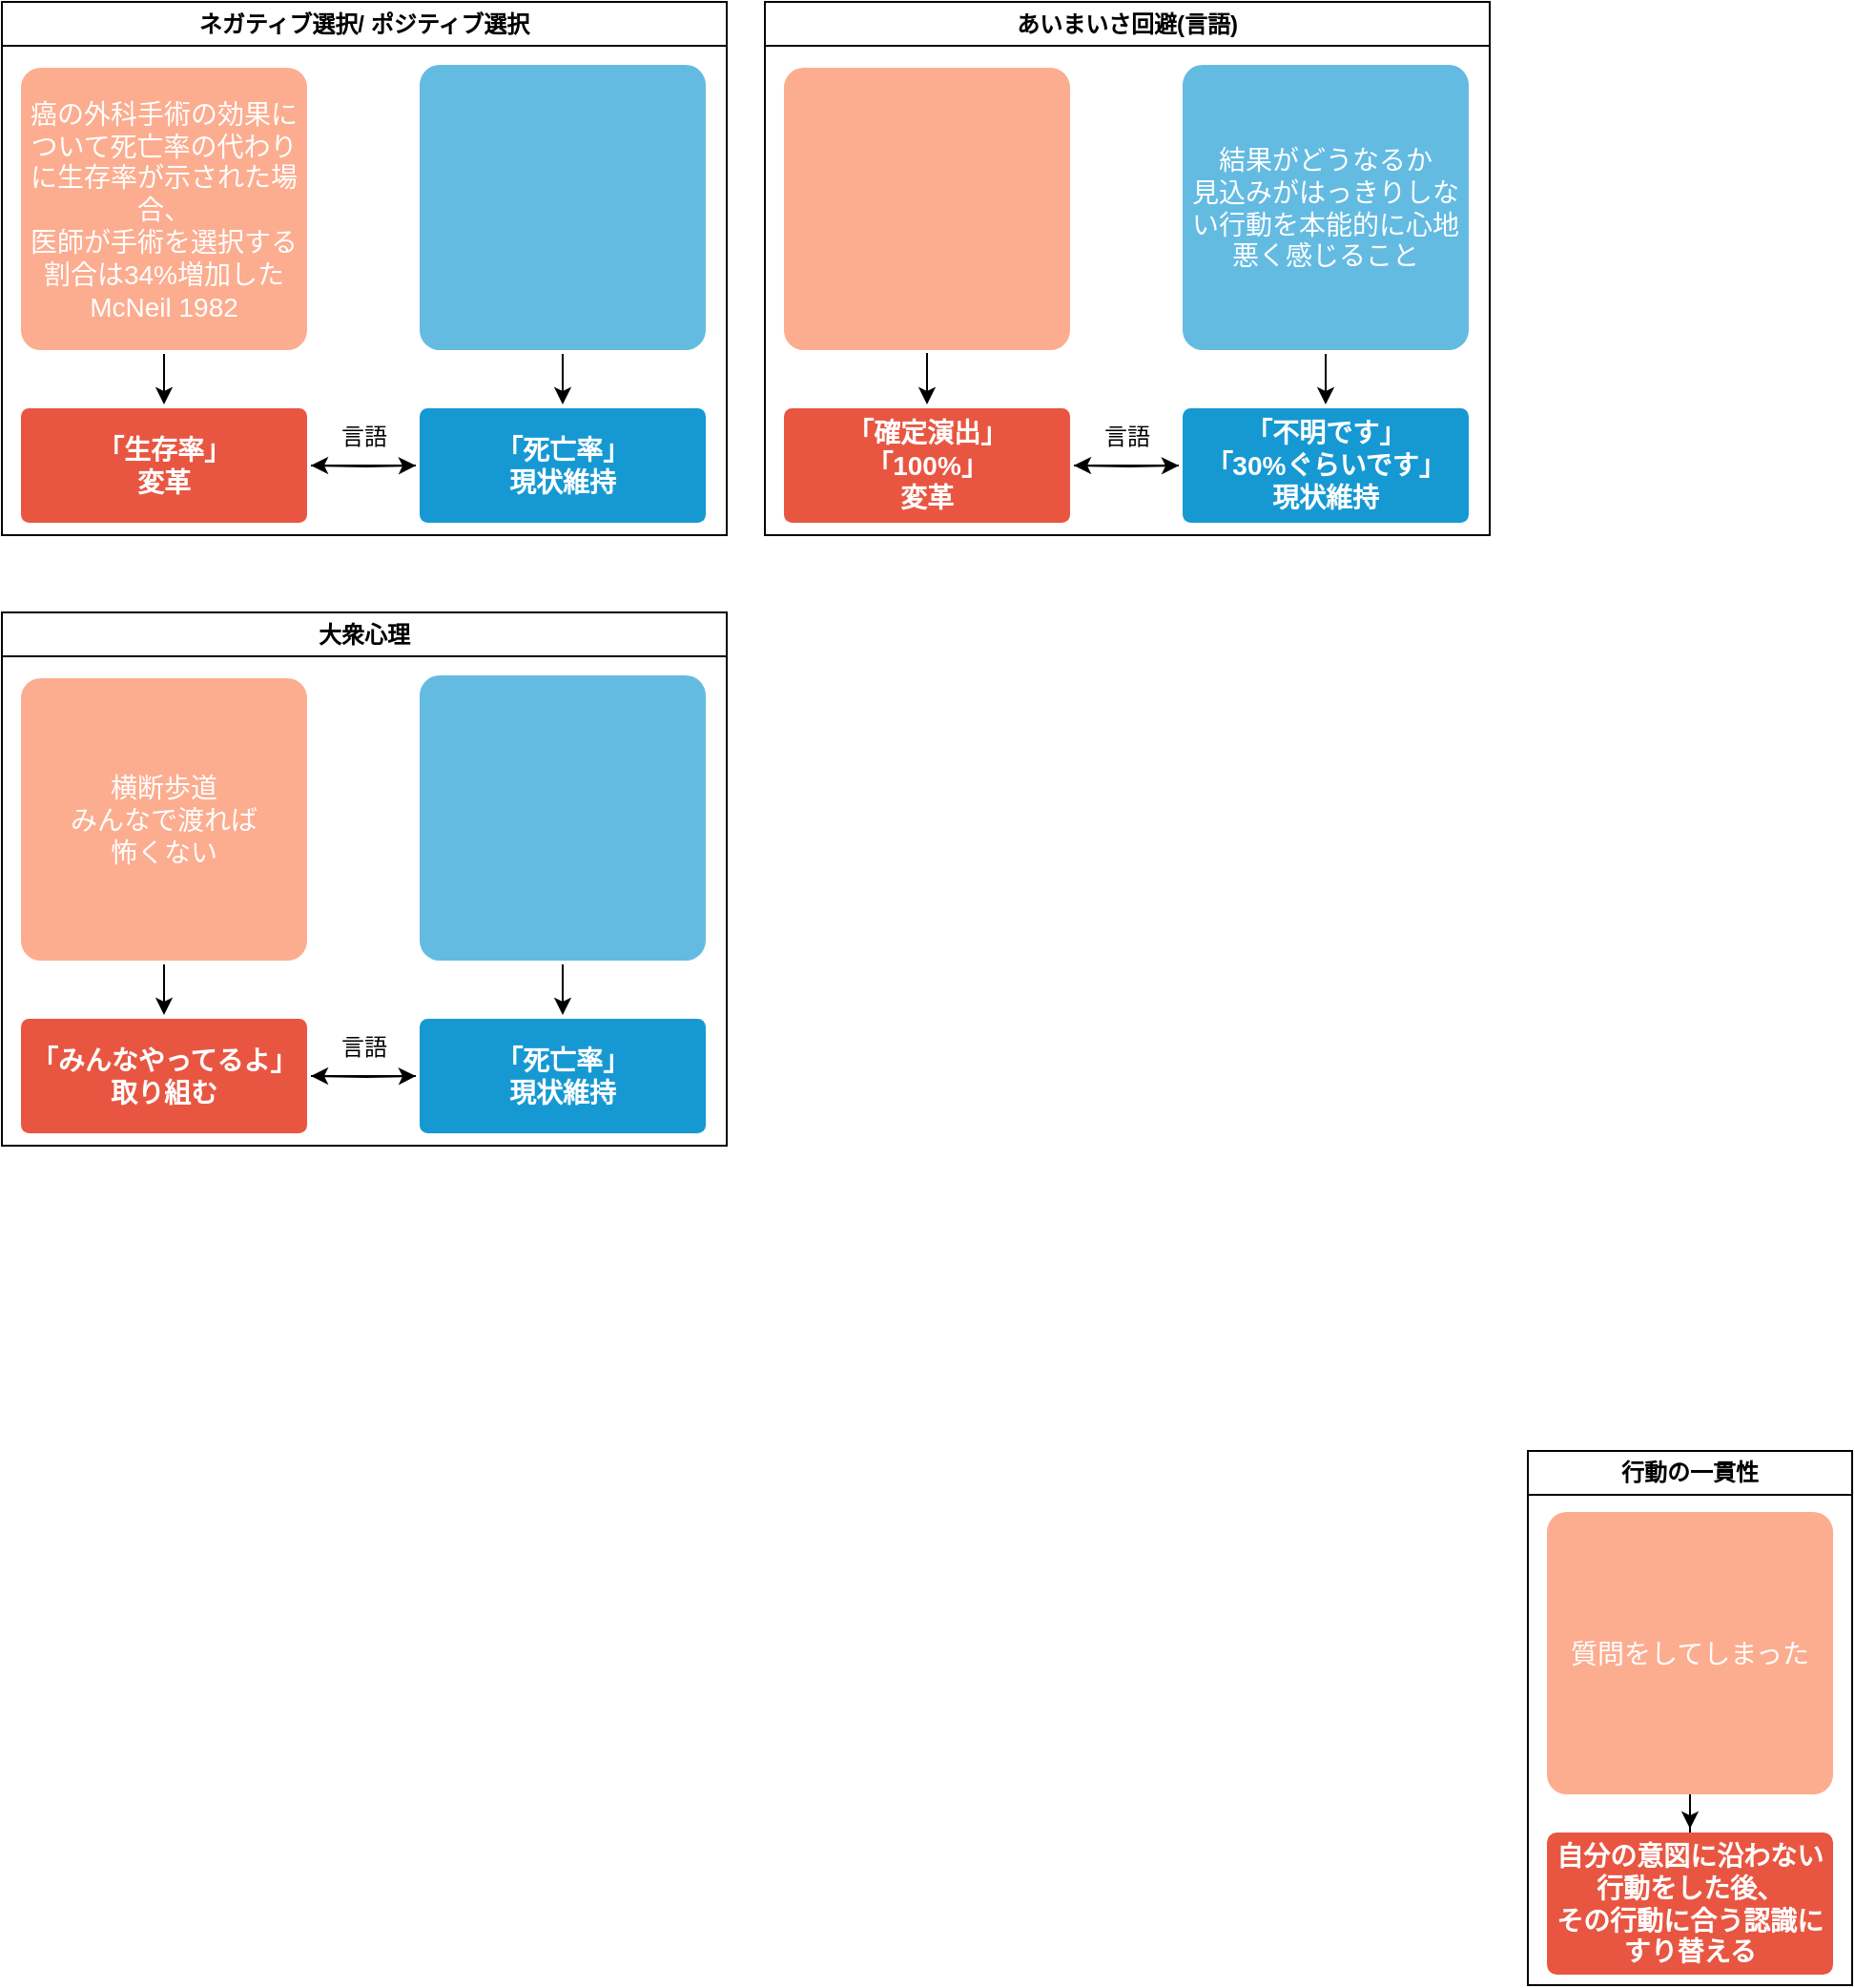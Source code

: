 <mxfile version="24.0.7" type="github" pages="3">
  <diagram name="ページ1" id="y8jaf4KYFMGn9sLyBysj">
    <mxGraphModel dx="1674" dy="818" grid="1" gridSize="10" guides="1" tooltips="1" connect="1" arrows="1" fold="1" page="1" pageScale="1" pageWidth="827" pageHeight="1169" math="0" shadow="0">
      <root>
        <mxCell id="0" />
        <mxCell id="1" parent="0" />
        <mxCell id="0FxFb5HUTFX5HjHVUhmq-1" value="あいまいさ回避(言語)" style="swimlane;whiteSpace=wrap;html=1;" parent="1" vertex="1">
          <mxGeometry x="440" y="40" width="380" height="279.5" as="geometry" />
        </mxCell>
        <mxCell id="0FxFb5HUTFX5HjHVUhmq-2" style="edgeStyle=orthogonalEdgeStyle;rounded=0;orthogonalLoop=1;jettySize=auto;html=1;" parent="0FxFb5HUTFX5HjHVUhmq-1" source="0FxFb5HUTFX5HjHVUhmq-3" edge="1">
          <mxGeometry relative="1" as="geometry">
            <mxPoint x="162" y="243" as="targetPoint" />
          </mxGeometry>
        </mxCell>
        <mxCell id="0FxFb5HUTFX5HjHVUhmq-3" value="「不明です」&lt;br&gt;「30%ぐらいです」&lt;br&gt;現状維持" style="rounded=1;whiteSpace=wrap;html=1;shadow=0;labelBackgroundColor=none;strokeColor=none;strokeWidth=3;fillColor=#1699d3;fontFamily=Helvetica;fontSize=14;fontColor=#FFFFFF;align=center;spacing=5;fontStyle=1;arcSize=7;perimeterSpacing=2;" parent="0FxFb5HUTFX5HjHVUhmq-1" vertex="1">
          <mxGeometry x="219" y="213" width="150" height="60" as="geometry" />
        </mxCell>
        <mxCell id="0FxFb5HUTFX5HjHVUhmq-4" style="edgeStyle=orthogonalEdgeStyle;rounded=0;orthogonalLoop=1;jettySize=auto;html=1;entryX=0;entryY=0.5;entryDx=0;entryDy=0;" parent="0FxFb5HUTFX5HjHVUhmq-1" target="0FxFb5HUTFX5HjHVUhmq-3" edge="1">
          <mxGeometry relative="1" as="geometry">
            <mxPoint x="162" y="243" as="sourcePoint" />
          </mxGeometry>
        </mxCell>
        <mxCell id="0FxFb5HUTFX5HjHVUhmq-5" style="edgeStyle=orthogonalEdgeStyle;rounded=0;orthogonalLoop=1;jettySize=auto;html=1;" parent="0FxFb5HUTFX5HjHVUhmq-1" edge="1">
          <mxGeometry relative="1" as="geometry">
            <mxPoint x="85" y="184" as="sourcePoint" />
            <mxPoint x="85" y="211" as="targetPoint" />
          </mxGeometry>
        </mxCell>
        <mxCell id="0FxFb5HUTFX5HjHVUhmq-6" style="edgeStyle=orthogonalEdgeStyle;rounded=0;orthogonalLoop=1;jettySize=auto;html=1;entryX=0.5;entryY=0;entryDx=0;entryDy=0;" parent="0FxFb5HUTFX5HjHVUhmq-1" source="0FxFb5HUTFX5HjHVUhmq-7" target="0FxFb5HUTFX5HjHVUhmq-3" edge="1">
          <mxGeometry relative="1" as="geometry" />
        </mxCell>
        <mxCell id="0FxFb5HUTFX5HjHVUhmq-7" value="結果がどうなるか&lt;br&gt;見込みがはっきりしない行動を本能的に心地悪く感じること" style="rounded=1;whiteSpace=wrap;html=1;shadow=0;labelBackgroundColor=none;strokeColor=none;strokeWidth=3;fillColor=#64bbe2;fontFamily=Helvetica;fontSize=14;fontColor=#FFFFFF;align=center;spacing=5;arcSize=7;perimeterSpacing=2;" parent="0FxFb5HUTFX5HjHVUhmq-1" vertex="1">
          <mxGeometry x="219" y="33" width="150" height="149.5" as="geometry" />
        </mxCell>
        <mxCell id="0FxFb5HUTFX5HjHVUhmq-8" value="言語" style="text;html=1;strokeColor=none;fillColor=none;align=center;verticalAlign=middle;whiteSpace=wrap;rounded=0;" parent="0FxFb5HUTFX5HjHVUhmq-1" vertex="1">
          <mxGeometry x="160" y="213" width="60" height="30" as="geometry" />
        </mxCell>
        <mxCell id="0FxFb5HUTFX5HjHVUhmq-9" value="「確定演出」&lt;br style=&quot;border-color: var(--border-color);&quot;&gt;「100%」&lt;br style=&quot;border-color: var(--border-color);&quot;&gt;変革" style="rounded=1;whiteSpace=wrap;html=1;shadow=0;labelBackgroundColor=none;strokeColor=none;strokeWidth=3;fillColor=#e85642;fontFamily=Helvetica;fontSize=14;fontColor=#FFFFFF;align=center;spacing=5;fontStyle=1;arcSize=7;perimeterSpacing=2;" parent="0FxFb5HUTFX5HjHVUhmq-1" vertex="1">
          <mxGeometry x="10" y="213" width="150" height="60" as="geometry" />
        </mxCell>
        <mxCell id="0FxFb5HUTFX5HjHVUhmq-10" value="" style="rounded=1;whiteSpace=wrap;html=1;shadow=0;labelBackgroundColor=none;strokeColor=none;strokeWidth=3;fillColor=#FCAD90;fontFamily=Helvetica;fontSize=14;fontColor=#FFFFFF;align=center;spacing=5;arcSize=7;perimeterSpacing=2;" parent="0FxFb5HUTFX5HjHVUhmq-1" vertex="1">
          <mxGeometry x="10" y="34.5" width="150" height="148" as="geometry" />
        </mxCell>
        <mxCell id="0FxFb5HUTFX5HjHVUhmq-11" value="ネガティブ選択/ ポジティブ選択" style="swimlane;whiteSpace=wrap;html=1;startSize=23;" parent="1" vertex="1">
          <mxGeometry x="40" y="40" width="380" height="279.5" as="geometry" />
        </mxCell>
        <mxCell id="0FxFb5HUTFX5HjHVUhmq-12" style="edgeStyle=orthogonalEdgeStyle;rounded=0;orthogonalLoop=1;jettySize=auto;html=1;" parent="0FxFb5HUTFX5HjHVUhmq-11" source="0FxFb5HUTFX5HjHVUhmq-13" edge="1">
          <mxGeometry relative="1" as="geometry">
            <mxPoint x="162" y="243" as="targetPoint" />
          </mxGeometry>
        </mxCell>
        <mxCell id="0FxFb5HUTFX5HjHVUhmq-13" value="「死亡率」&lt;br&gt;現状維持" style="rounded=1;whiteSpace=wrap;html=1;shadow=0;labelBackgroundColor=none;strokeColor=none;strokeWidth=3;fillColor=#1699d3;fontFamily=Helvetica;fontSize=14;fontColor=#FFFFFF;align=center;spacing=5;fontStyle=1;arcSize=7;perimeterSpacing=2;" parent="0FxFb5HUTFX5HjHVUhmq-11" vertex="1">
          <mxGeometry x="219" y="213" width="150" height="60" as="geometry" />
        </mxCell>
        <mxCell id="0FxFb5HUTFX5HjHVUhmq-14" style="edgeStyle=orthogonalEdgeStyle;rounded=0;orthogonalLoop=1;jettySize=auto;html=1;entryX=0;entryY=0.5;entryDx=0;entryDy=0;" parent="0FxFb5HUTFX5HjHVUhmq-11" target="0FxFb5HUTFX5HjHVUhmq-13" edge="1">
          <mxGeometry relative="1" as="geometry">
            <mxPoint x="162" y="243" as="sourcePoint" />
          </mxGeometry>
        </mxCell>
        <mxCell id="0FxFb5HUTFX5HjHVUhmq-15" style="edgeStyle=orthogonalEdgeStyle;rounded=0;orthogonalLoop=1;jettySize=auto;html=1;entryX=0.5;entryY=0;entryDx=0;entryDy=0;" parent="0FxFb5HUTFX5HjHVUhmq-11" source="0FxFb5HUTFX5HjHVUhmq-16" target="0FxFb5HUTFX5HjHVUhmq-13" edge="1">
          <mxGeometry relative="1" as="geometry" />
        </mxCell>
        <mxCell id="0FxFb5HUTFX5HjHVUhmq-16" value="" style="rounded=1;whiteSpace=wrap;html=1;shadow=0;labelBackgroundColor=none;strokeColor=none;strokeWidth=3;fillColor=#64bbe2;fontFamily=Helvetica;fontSize=14;fontColor=#FFFFFF;align=center;spacing=5;arcSize=7;perimeterSpacing=2;" parent="0FxFb5HUTFX5HjHVUhmq-11" vertex="1">
          <mxGeometry x="219" y="33" width="150" height="149.5" as="geometry" />
        </mxCell>
        <mxCell id="0FxFb5HUTFX5HjHVUhmq-17" value="言語" style="text;html=1;strokeColor=none;fillColor=none;align=center;verticalAlign=middle;whiteSpace=wrap;rounded=0;" parent="0FxFb5HUTFX5HjHVUhmq-11" vertex="1">
          <mxGeometry x="160" y="213" width="60" height="30" as="geometry" />
        </mxCell>
        <mxCell id="0FxFb5HUTFX5HjHVUhmq-18" style="edgeStyle=orthogonalEdgeStyle;rounded=0;orthogonalLoop=1;jettySize=auto;html=1;entryX=0.5;entryY=0;entryDx=0;entryDy=0;" parent="0FxFb5HUTFX5HjHVUhmq-11" source="0FxFb5HUTFX5HjHVUhmq-19" target="0FxFb5HUTFX5HjHVUhmq-20" edge="1">
          <mxGeometry relative="1" as="geometry" />
        </mxCell>
        <mxCell id="0FxFb5HUTFX5HjHVUhmq-19" value="癌の外科手術の効果について死亡率の代わりに生存率が示された場合、&lt;br style=&quot;border-color: var(--border-color);&quot;&gt;医師が手術を選択する割合は34%増加した&lt;br style=&quot;border-color: var(--border-color);&quot;&gt;McNeil 1982" style="rounded=1;whiteSpace=wrap;html=1;shadow=0;labelBackgroundColor=none;strokeColor=none;strokeWidth=3;fillColor=#FCAD90;fontFamily=Helvetica;fontSize=14;fontColor=#FFFFFF;align=center;spacing=5;arcSize=7;perimeterSpacing=2;" parent="0FxFb5HUTFX5HjHVUhmq-11" vertex="1">
          <mxGeometry x="10" y="34.5" width="150" height="148" as="geometry" />
        </mxCell>
        <mxCell id="0FxFb5HUTFX5HjHVUhmq-20" value="「生存率」&lt;br style=&quot;border-color: var(--border-color);&quot;&gt;変革" style="rounded=1;whiteSpace=wrap;html=1;shadow=0;labelBackgroundColor=none;strokeColor=none;strokeWidth=3;fillColor=#e85642;fontFamily=Helvetica;fontSize=14;fontColor=#FFFFFF;align=center;spacing=5;fontStyle=1;arcSize=7;perimeterSpacing=2;" parent="0FxFb5HUTFX5HjHVUhmq-11" vertex="1">
          <mxGeometry x="10" y="213" width="150" height="60" as="geometry" />
        </mxCell>
        <mxCell id="0FxFb5HUTFX5HjHVUhmq-21" value="大衆心理" style="swimlane;whiteSpace=wrap;html=1;" parent="1" vertex="1">
          <mxGeometry x="40" y="360" width="380" height="279.5" as="geometry" />
        </mxCell>
        <mxCell id="0FxFb5HUTFX5HjHVUhmq-22" style="edgeStyle=orthogonalEdgeStyle;rounded=0;orthogonalLoop=1;jettySize=auto;html=1;" parent="0FxFb5HUTFX5HjHVUhmq-21" source="0FxFb5HUTFX5HjHVUhmq-23" edge="1">
          <mxGeometry relative="1" as="geometry">
            <mxPoint x="162" y="243" as="targetPoint" />
          </mxGeometry>
        </mxCell>
        <mxCell id="0FxFb5HUTFX5HjHVUhmq-23" value="「死亡率」&lt;br&gt;現状維持" style="rounded=1;whiteSpace=wrap;html=1;shadow=0;labelBackgroundColor=none;strokeColor=none;strokeWidth=3;fillColor=#1699d3;fontFamily=Helvetica;fontSize=14;fontColor=#FFFFFF;align=center;spacing=5;fontStyle=1;arcSize=7;perimeterSpacing=2;" parent="0FxFb5HUTFX5HjHVUhmq-21" vertex="1">
          <mxGeometry x="219" y="213" width="150" height="60" as="geometry" />
        </mxCell>
        <mxCell id="0FxFb5HUTFX5HjHVUhmq-24" style="edgeStyle=orthogonalEdgeStyle;rounded=0;orthogonalLoop=1;jettySize=auto;html=1;entryX=0;entryY=0.5;entryDx=0;entryDy=0;" parent="0FxFb5HUTFX5HjHVUhmq-21" target="0FxFb5HUTFX5HjHVUhmq-23" edge="1">
          <mxGeometry relative="1" as="geometry">
            <mxPoint x="162" y="243" as="sourcePoint" />
          </mxGeometry>
        </mxCell>
        <mxCell id="0FxFb5HUTFX5HjHVUhmq-25" style="edgeStyle=orthogonalEdgeStyle;rounded=0;orthogonalLoop=1;jettySize=auto;html=1;entryX=0.5;entryY=0;entryDx=0;entryDy=0;" parent="0FxFb5HUTFX5HjHVUhmq-21" source="0FxFb5HUTFX5HjHVUhmq-26" target="0FxFb5HUTFX5HjHVUhmq-23" edge="1">
          <mxGeometry relative="1" as="geometry" />
        </mxCell>
        <mxCell id="0FxFb5HUTFX5HjHVUhmq-26" value="" style="rounded=1;whiteSpace=wrap;html=1;shadow=0;labelBackgroundColor=none;strokeColor=none;strokeWidth=3;fillColor=#64bbe2;fontFamily=Helvetica;fontSize=14;fontColor=#FFFFFF;align=center;spacing=5;arcSize=7;perimeterSpacing=2;" parent="0FxFb5HUTFX5HjHVUhmq-21" vertex="1">
          <mxGeometry x="219" y="33" width="150" height="149.5" as="geometry" />
        </mxCell>
        <mxCell id="0FxFb5HUTFX5HjHVUhmq-27" value="言語" style="text;html=1;strokeColor=none;fillColor=none;align=center;verticalAlign=middle;whiteSpace=wrap;rounded=0;" parent="0FxFb5HUTFX5HjHVUhmq-21" vertex="1">
          <mxGeometry x="160" y="213" width="60" height="30" as="geometry" />
        </mxCell>
        <mxCell id="0FxFb5HUTFX5HjHVUhmq-28" style="edgeStyle=orthogonalEdgeStyle;rounded=0;orthogonalLoop=1;jettySize=auto;html=1;entryX=0.5;entryY=0;entryDx=0;entryDy=0;" parent="0FxFb5HUTFX5HjHVUhmq-21" source="0FxFb5HUTFX5HjHVUhmq-29" target="0FxFb5HUTFX5HjHVUhmq-30" edge="1">
          <mxGeometry relative="1" as="geometry" />
        </mxCell>
        <mxCell id="0FxFb5HUTFX5HjHVUhmq-29" value="横断歩道&lt;br&gt;みんなで渡れば&lt;br&gt;怖くない" style="rounded=1;whiteSpace=wrap;html=1;shadow=0;labelBackgroundColor=none;strokeColor=none;strokeWidth=3;fillColor=#FCAD90;fontFamily=Helvetica;fontSize=14;fontColor=#FFFFFF;align=center;spacing=5;arcSize=7;perimeterSpacing=2;" parent="0FxFb5HUTFX5HjHVUhmq-21" vertex="1">
          <mxGeometry x="10" y="34.5" width="150" height="148" as="geometry" />
        </mxCell>
        <mxCell id="0FxFb5HUTFX5HjHVUhmq-30" value="「みんなやってるよ」&lt;br&gt;取り組む" style="rounded=1;whiteSpace=wrap;html=1;shadow=0;labelBackgroundColor=none;strokeColor=none;strokeWidth=3;fillColor=#e85642;fontFamily=Helvetica;fontSize=14;fontColor=#FFFFFF;align=center;spacing=5;fontStyle=1;arcSize=7;perimeterSpacing=2;" parent="0FxFb5HUTFX5HjHVUhmq-21" vertex="1">
          <mxGeometry x="10" y="213" width="150" height="60" as="geometry" />
        </mxCell>
        <mxCell id="CLVLMZULN1EFFdT_O_k0-1" value="行動の一貫性" style="swimlane;whiteSpace=wrap;html=1;" parent="1" vertex="1">
          <mxGeometry x="840" y="799.5" width="170" height="280" as="geometry" />
        </mxCell>
        <mxCell id="CLVLMZULN1EFFdT_O_k0-2" style="edgeStyle=orthogonalEdgeStyle;rounded=0;orthogonalLoop=1;jettySize=auto;html=1;entryX=0.5;entryY=0;entryDx=0;entryDy=0;" parent="CLVLMZULN1EFFdT_O_k0-1" source="CLVLMZULN1EFFdT_O_k0-3" target="CLVLMZULN1EFFdT_O_k0-4" edge="1">
          <mxGeometry relative="1" as="geometry" />
        </mxCell>
        <mxCell id="CLVLMZULN1EFFdT_O_k0-3" value="質問をしてしまった" style="rounded=1;whiteSpace=wrap;html=1;shadow=0;labelBackgroundColor=none;strokeColor=none;strokeWidth=3;fillColor=#FCAD90;fontFamily=Helvetica;fontSize=14;fontColor=#FFFFFF;align=center;spacing=5;arcSize=7;perimeterSpacing=2;" parent="CLVLMZULN1EFFdT_O_k0-1" vertex="1">
          <mxGeometry x="10" y="32" width="150" height="148" as="geometry" />
        </mxCell>
        <mxCell id="CLVLMZULN1EFFdT_O_k0-4" value="自分の意図に沿わない行動をした後、&lt;br style=&quot;border-color: var(--border-color);&quot;&gt;その行動に合う認識にすり替える" style="rounded=1;whiteSpace=wrap;html=1;shadow=0;labelBackgroundColor=none;strokeColor=none;strokeWidth=3;fillColor=#e85642;fontFamily=Helvetica;fontSize=14;fontColor=#FFFFFF;align=center;spacing=5;fontStyle=1;arcSize=7;perimeterSpacing=2;" parent="CLVLMZULN1EFFdT_O_k0-1" vertex="1">
          <mxGeometry x="10" y="200" width="150" height="74.5" as="geometry" />
        </mxCell>
      </root>
    </mxGraphModel>
  </diagram>
  <diagram id="uXcGjDwu1LhzX-w7s3SC" name="好感度を上げる">
    <mxGraphModel dx="1674" dy="818" grid="1" gridSize="10" guides="1" tooltips="1" connect="1" arrows="1" fold="1" page="1" pageScale="1" pageWidth="827" pageHeight="1169" math="0" shadow="0">
      <root>
        <mxCell id="0" />
        <mxCell id="1" parent="0" />
        <mxCell id="1Y8fnbNSnIe4RMoUg3lx-1" value="ミラーリング" style="swimlane;whiteSpace=wrap;html=1;" parent="1" vertex="1">
          <mxGeometry x="40" y="40" width="170" height="279.5" as="geometry" />
        </mxCell>
        <mxCell id="1Y8fnbNSnIe4RMoUg3lx-2" value="同じ行動をとる" style="rounded=1;whiteSpace=wrap;html=1;shadow=0;labelBackgroundColor=none;strokeColor=none;strokeWidth=3;fillColor=#F08705;fontFamily=Helvetica;fontSize=14;fontColor=#FFFFFF;align=center;spacing=5;fontStyle=1;arcSize=7;perimeterSpacing=2;" parent="1Y8fnbNSnIe4RMoUg3lx-1" vertex="1">
          <mxGeometry x="10" y="200" width="150" height="73" as="geometry" />
        </mxCell>
        <mxCell id="1Y8fnbNSnIe4RMoUg3lx-3" style="edgeStyle=orthogonalEdgeStyle;rounded=0;orthogonalLoop=1;jettySize=auto;html=1;" parent="1Y8fnbNSnIe4RMoUg3lx-1" source="1Y8fnbNSnIe4RMoUg3lx-4" target="1Y8fnbNSnIe4RMoUg3lx-2" edge="1">
          <mxGeometry relative="1" as="geometry" />
        </mxCell>
        <mxCell id="1Y8fnbNSnIe4RMoUg3lx-4" value="同じ行動をとる人を&lt;br&gt;無意識に気に入ってしまう心理" style="rounded=1;whiteSpace=wrap;html=1;shadow=0;labelBackgroundColor=none;strokeColor=none;strokeWidth=3;fillColor=#f5af58;fontFamily=Helvetica;fontSize=14;fontColor=#FFFFFF;align=center;spacing=5;arcSize=7;perimeterSpacing=2;" parent="1Y8fnbNSnIe4RMoUg3lx-1" vertex="1">
          <mxGeometry x="10" y="34" width="150" height="148" as="geometry" />
        </mxCell>
        <mxCell id="1Y8fnbNSnIe4RMoUg3lx-5" value="相手の話したい事" style="swimlane;whiteSpace=wrap;html=1;" parent="1" vertex="1">
          <mxGeometry x="240" y="40" width="170" height="279.5" as="geometry" />
        </mxCell>
        <mxCell id="1Y8fnbNSnIe4RMoUg3lx-6" value="相手が食いつきそうな&lt;br&gt;話題を振る" style="rounded=1;whiteSpace=wrap;html=1;shadow=0;labelBackgroundColor=none;strokeColor=none;strokeWidth=3;fillColor=#F08705;fontFamily=Helvetica;fontSize=14;fontColor=#FFFFFF;align=center;spacing=5;fontStyle=1;arcSize=7;perimeterSpacing=2;" parent="1Y8fnbNSnIe4RMoUg3lx-5" vertex="1">
          <mxGeometry x="10" y="200" width="150" height="73" as="geometry" />
        </mxCell>
        <mxCell id="1Y8fnbNSnIe4RMoUg3lx-7" style="edgeStyle=orthogonalEdgeStyle;rounded=0;orthogonalLoop=1;jettySize=auto;html=1;" parent="1Y8fnbNSnIe4RMoUg3lx-5" source="1Y8fnbNSnIe4RMoUg3lx-8" target="1Y8fnbNSnIe4RMoUg3lx-6" edge="1">
          <mxGeometry relative="1" as="geometry" />
        </mxCell>
        <mxCell id="1Y8fnbNSnIe4RMoUg3lx-8" value="相手が食いつきそうな話題を振る" style="rounded=1;whiteSpace=wrap;html=1;shadow=0;labelBackgroundColor=none;strokeColor=none;strokeWidth=3;fillColor=#f5af58;fontFamily=Helvetica;fontSize=14;fontColor=#FFFFFF;align=center;spacing=5;arcSize=7;perimeterSpacing=2;" parent="1Y8fnbNSnIe4RMoUg3lx-5" vertex="1">
          <mxGeometry x="10" y="34" width="150" height="148" as="geometry" />
        </mxCell>
        <mxCell id="1Y8fnbNSnIe4RMoUg3lx-9" value="共通点を強調" style="swimlane;whiteSpace=wrap;html=1;" parent="1" vertex="1">
          <mxGeometry x="440" y="360" width="170" height="279.5" as="geometry" />
        </mxCell>
        <mxCell id="1Y8fnbNSnIe4RMoUg3lx-10" value="共通点を強調" style="rounded=1;whiteSpace=wrap;html=1;shadow=0;labelBackgroundColor=none;strokeColor=none;strokeWidth=3;fillColor=#F08705;fontFamily=Helvetica;fontSize=14;fontColor=#FFFFFF;align=center;spacing=5;fontStyle=1;arcSize=7;perimeterSpacing=2;" parent="1Y8fnbNSnIe4RMoUg3lx-9" vertex="1">
          <mxGeometry x="10" y="200" width="150" height="73" as="geometry" />
        </mxCell>
        <mxCell id="1Y8fnbNSnIe4RMoUg3lx-11" style="edgeStyle=orthogonalEdgeStyle;rounded=0;orthogonalLoop=1;jettySize=auto;html=1;" parent="1Y8fnbNSnIe4RMoUg3lx-9" source="1Y8fnbNSnIe4RMoUg3lx-12" target="1Y8fnbNSnIe4RMoUg3lx-10" edge="1">
          <mxGeometry relative="1" as="geometry" />
        </mxCell>
        <mxCell id="1Y8fnbNSnIe4RMoUg3lx-12" value="人と人、集団と集団が横並びに置かれるとき、その集団の「差分」が強調されてしまう。&lt;br&gt;そうではなく、「共通項」に着目することで" style="rounded=1;whiteSpace=wrap;html=1;shadow=0;labelBackgroundColor=none;strokeColor=none;strokeWidth=3;fillColor=#f5af58;fontFamily=Helvetica;fontSize=14;fontColor=#FFFFFF;align=center;spacing=5;arcSize=7;perimeterSpacing=2;" parent="1Y8fnbNSnIe4RMoUg3lx-9" vertex="1">
          <mxGeometry x="10" y="34" width="150" height="148" as="geometry" />
        </mxCell>
        <mxCell id="1Y8fnbNSnIe4RMoUg3lx-13" value="素早いレスポンス" style="swimlane;whiteSpace=wrap;html=1;" parent="1" vertex="1">
          <mxGeometry x="40" y="360" width="370" height="279.5" as="geometry" />
        </mxCell>
        <mxCell id="1Y8fnbNSnIe4RMoUg3lx-14" value="「リアクション」押下" style="rounded=1;whiteSpace=wrap;html=1;shadow=0;labelBackgroundColor=none;strokeColor=none;strokeWidth=3;fillColor=#F08705;fontFamily=Helvetica;fontSize=14;fontColor=#FFFFFF;align=center;spacing=5;fontStyle=1;arcSize=7;perimeterSpacing=2;" parent="1Y8fnbNSnIe4RMoUg3lx-13" vertex="1">
          <mxGeometry x="10" y="210" width="150" height="63" as="geometry" />
        </mxCell>
        <mxCell id="1Y8fnbNSnIe4RMoUg3lx-15" style="edgeStyle=orthogonalEdgeStyle;rounded=0;orthogonalLoop=1;jettySize=auto;html=1;" parent="1Y8fnbNSnIe4RMoUg3lx-13" source="1Y8fnbNSnIe4RMoUg3lx-16" target="1Y8fnbNSnIe4RMoUg3lx-14" edge="1">
          <mxGeometry relative="1" as="geometry" />
        </mxCell>
        <mxCell id="1Y8fnbNSnIe4RMoUg3lx-16" value="素早いレスポンスは安心感を生む。&lt;br&gt;ネガティブであれ、ポジティブであれ、フィードバックがないよりは遥かにマシ" style="rounded=1;whiteSpace=wrap;html=1;shadow=0;labelBackgroundColor=none;strokeColor=none;strokeWidth=3;fillColor=#f5af58;fontFamily=Helvetica;fontSize=14;fontColor=#FFFFFF;align=center;spacing=5;arcSize=7;perimeterSpacing=2;" parent="1Y8fnbNSnIe4RMoUg3lx-13" vertex="1">
          <mxGeometry x="10" y="34" width="150" height="148" as="geometry" />
        </mxCell>
        <mxCell id="1Y8fnbNSnIe4RMoUg3lx-17" style="edgeStyle=orthogonalEdgeStyle;rounded=0;orthogonalLoop=1;jettySize=auto;html=1;" parent="1Y8fnbNSnIe4RMoUg3lx-13" source="1Y8fnbNSnIe4RMoUg3lx-18" target="1Y8fnbNSnIe4RMoUg3lx-19" edge="1">
          <mxGeometry relative="1" as="geometry" />
        </mxCell>
        <UserObject label="「無言」を選択することで&lt;br style=&quot;border-color: var(--border-color);&quot;&gt;相手は勝手に不安要素を洗い出し、いろいろ想像してしまう&lt;br style=&quot;border-color: var(--border-color);&quot;&gt;不安感をあおることが出来る" link="https://qiita.com/" id="1Y8fnbNSnIe4RMoUg3lx-18">
          <mxCell style="rounded=1;whiteSpace=wrap;html=1;shadow=0;labelBackgroundColor=none;strokeColor=none;strokeWidth=3;fillColor=#61c6ce;fontFamily=Helvetica;fontSize=14;fontColor=#FFFFFF;align=center;spacing=5;fontStyle=0;arcSize=7;perimeterSpacing=2;" parent="1Y8fnbNSnIe4RMoUg3lx-13" vertex="1">
            <mxGeometry x="210" y="34" width="150" height="150" as="geometry" />
          </mxCell>
        </UserObject>
        <mxCell id="1Y8fnbNSnIe4RMoUg3lx-19" value="無言戦略" style="rounded=1;whiteSpace=wrap;html=1;shadow=0;labelBackgroundColor=none;strokeColor=none;strokeWidth=3;fillColor=#12aab5;fontFamily=Helvetica;fontSize=14;fontColor=#FFFFFF;align=center;spacing=5;fontStyle=1;arcSize=7;perimeterSpacing=2;" parent="1Y8fnbNSnIe4RMoUg3lx-13" vertex="1">
          <mxGeometry x="210" y="210.0" width="150" height="60" as="geometry" />
        </mxCell>
      </root>
    </mxGraphModel>
  </diagram>
  <diagram id="huSJ9Ri7qIJSdCs2Mbs9" name="コントロール">
    <mxGraphModel dx="1674" dy="818" grid="1" gridSize="10" guides="1" tooltips="1" connect="1" arrows="1" fold="1" page="1" pageScale="1" pageWidth="827" pageHeight="1169" math="0" shadow="0">
      <root>
        <mxCell id="0" />
        <mxCell id="1" parent="0" />
        <mxCell id="PGW_7-hZ7ZTTNTzgBI6g-1" value="アンカリング(数字)" style="swimlane;whiteSpace=wrap;html=1;" vertex="1" parent="1">
          <mxGeometry x="240" y="40.5" width="170" height="280" as="geometry" />
        </mxCell>
        <mxCell id="PGW_7-hZ7ZTTNTzgBI6g-2" value="釘を刺す" style="rounded=1;whiteSpace=wrap;html=1;shadow=0;labelBackgroundColor=none;strokeColor=none;strokeWidth=3;fillColor=#B266FF;fontFamily=Helvetica;fontSize=14;fontColor=#FFFFFF;align=center;spacing=5;fontStyle=1;arcSize=7;perimeterSpacing=2;" vertex="1" parent="PGW_7-hZ7ZTTNTzgBI6g-1">
          <mxGeometry x="10" y="207" width="150" height="60" as="geometry" />
        </mxCell>
        <mxCell id="PGW_7-hZ7ZTTNTzgBI6g-3" style="edgeStyle=orthogonalEdgeStyle;rounded=0;orthogonalLoop=1;jettySize=auto;html=1;entryX=0.5;entryY=0;entryDx=0;entryDy=0;" edge="1" parent="PGW_7-hZ7ZTTNTzgBI6g-1" source="PGW_7-hZ7ZTTNTzgBI6g-4" target="PGW_7-hZ7ZTTNTzgBI6g-2">
          <mxGeometry relative="1" as="geometry" />
        </mxCell>
        <mxCell id="PGW_7-hZ7ZTTNTzgBI6g-4" value="初めに出した見積もりが誤りでもそれを基準に見積もること&lt;br&gt;&lt;br&gt;住居の買い手が最初に到着した住居の価格を基準に考えてしまうこと" style="rounded=1;whiteSpace=wrap;html=1;shadow=0;labelBackgroundColor=none;strokeColor=none;strokeWidth=3;fillColor=#CC99FF;fontFamily=Helvetica;fontSize=14;fontColor=#FFFFFF;align=center;spacing=5;arcSize=7;perimeterSpacing=2;" vertex="1" parent="PGW_7-hZ7ZTTNTzgBI6g-1">
          <mxGeometry x="10" y="32" width="150" height="148" as="geometry" />
        </mxCell>
        <mxCell id="PGW_7-hZ7ZTTNTzgBI6g-5" value="デフォルト戦略" style="swimlane;whiteSpace=wrap;html=1;" vertex="1" parent="1">
          <mxGeometry x="40" y="40" width="170" height="280" as="geometry" />
        </mxCell>
        <mxCell id="PGW_7-hZ7ZTTNTzgBI6g-6" value="デフォルト変更" style="rounded=1;whiteSpace=wrap;html=1;shadow=0;labelBackgroundColor=none;strokeColor=none;strokeWidth=3;fillColor=#B266FF;fontFamily=Helvetica;fontSize=14;fontColor=#FFFFFF;align=center;spacing=5;fontStyle=1;arcSize=7;perimeterSpacing=2;" vertex="1" parent="PGW_7-hZ7ZTTNTzgBI6g-5">
          <mxGeometry x="10" y="207" width="150" height="60" as="geometry" />
        </mxCell>
        <mxCell id="PGW_7-hZ7ZTTNTzgBI6g-7" style="edgeStyle=orthogonalEdgeStyle;rounded=0;orthogonalLoop=1;jettySize=auto;html=1;entryX=0.5;entryY=0;entryDx=0;entryDy=0;" edge="1" parent="PGW_7-hZ7ZTTNTzgBI6g-5" source="PGW_7-hZ7ZTTNTzgBI6g-8" target="PGW_7-hZ7ZTTNTzgBI6g-6">
          <mxGeometry relative="1" as="geometry" />
        </mxCell>
        <mxCell id="PGW_7-hZ7ZTTNTzgBI6g-8" value="Google社内のカフェテリアで、ちょうど目線の高さにある商品を&lt;br style=&quot;border-color: var(--border-color);&quot;&gt;炭酸飲料から水に変えたところ、水を選ぶ方が47%も増加した&lt;br style=&quot;border-color: var(--border-color);&quot;&gt;&lt;br style=&quot;border-color: var(--border-color);&quot;&gt;Kuang 2012" style="rounded=1;whiteSpace=wrap;html=1;shadow=0;labelBackgroundColor=none;strokeColor=none;strokeWidth=3;fillColor=#CC99FF;fontFamily=Helvetica;fontSize=14;fontColor=#FFFFFF;align=center;spacing=5;arcSize=7;perimeterSpacing=2;" vertex="1" parent="PGW_7-hZ7ZTTNTzgBI6g-5">
          <mxGeometry x="10" y="32" width="150" height="148" as="geometry" />
        </mxCell>
        <mxCell id="PGW_7-hZ7ZTTNTzgBI6g-9" value="注意バイアス(ネットワーク)" style="swimlane;whiteSpace=wrap;html=1;" vertex="1" parent="1">
          <mxGeometry x="440" y="40" width="170" height="280" as="geometry" />
        </mxCell>
        <mxCell id="PGW_7-hZ7ZTTNTzgBI6g-10" value="マジカルバナナ" style="rounded=1;whiteSpace=wrap;html=1;shadow=0;labelBackgroundColor=none;strokeColor=none;strokeWidth=3;fillColor=#B266FF;fontFamily=Helvetica;fontSize=14;fontColor=#FFFFFF;align=center;spacing=5;fontStyle=1;arcSize=7;perimeterSpacing=2;" vertex="1" parent="PGW_7-hZ7ZTTNTzgBI6g-9">
          <mxGeometry x="10" y="207" width="150" height="60" as="geometry" />
        </mxCell>
        <mxCell id="PGW_7-hZ7ZTTNTzgBI6g-11" style="edgeStyle=orthogonalEdgeStyle;rounded=0;orthogonalLoop=1;jettySize=auto;html=1;entryX=0.5;entryY=0;entryDx=0;entryDy=0;" edge="1" parent="PGW_7-hZ7ZTTNTzgBI6g-9" source="PGW_7-hZ7ZTTNTzgBI6g-12" target="PGW_7-hZ7ZTTNTzgBI6g-10">
          <mxGeometry relative="1" as="geometry" />
        </mxCell>
        <mxCell id="PGW_7-hZ7ZTTNTzgBI6g-12" value="内面の状態によって周囲の注意の仕方が変わってしまうこと&lt;br&gt;&lt;br&gt;薬物依存の患者は望む望まないにかかわらず、薬物に関連する情報を選択する" style="rounded=1;whiteSpace=wrap;html=1;shadow=0;labelBackgroundColor=none;strokeColor=none;strokeWidth=3;fillColor=#CC99FF;fontFamily=Helvetica;fontSize=14;fontColor=#FFFFFF;align=center;spacing=5;arcSize=7;perimeterSpacing=2;" vertex="1" parent="PGW_7-hZ7ZTTNTzgBI6g-9">
          <mxGeometry x="10" y="32" width="150" height="148" as="geometry" />
        </mxCell>
        <mxCell id="PGW_7-hZ7ZTTNTzgBI6g-13" value="質問の順番" style="swimlane;whiteSpace=wrap;html=1;startSize=23;" vertex="1" parent="1">
          <mxGeometry x="40" y="340.5" width="370" height="279.5" as="geometry" />
        </mxCell>
        <mxCell id="PGW_7-hZ7ZTTNTzgBI6g-14" value="現状維持" style="rounded=1;whiteSpace=wrap;html=1;shadow=0;labelBackgroundColor=none;strokeColor=none;strokeWidth=3;fillColor=#1699d3;fontFamily=Helvetica;fontSize=14;fontColor=#FFFFFF;align=center;spacing=5;fontStyle=1;arcSize=7;perimeterSpacing=2;" vertex="1" parent="PGW_7-hZ7ZTTNTzgBI6g-13">
          <mxGeometry x="210" y="213" width="150" height="60" as="geometry" />
        </mxCell>
        <mxCell id="PGW_7-hZ7ZTTNTzgBI6g-15" style="edgeStyle=orthogonalEdgeStyle;rounded=0;orthogonalLoop=1;jettySize=auto;html=1;entryX=0.5;entryY=0;entryDx=0;entryDy=0;" edge="1" parent="PGW_7-hZ7ZTTNTzgBI6g-13" source="PGW_7-hZ7ZTTNTzgBI6g-16" target="PGW_7-hZ7ZTTNTzgBI6g-14">
          <mxGeometry relative="1" as="geometry" />
        </mxCell>
        <mxCell id="PGW_7-hZ7ZTTNTzgBI6g-16" value="無作為に選んだ人に&lt;br style=&quot;border-color: var(--border-color);&quot;&gt;１、「今幸せか？」を問いかける&lt;br style=&quot;border-color: var(--border-color);&quot;&gt;２、「デートの頻度」を問いかける&lt;br style=&quot;border-color: var(--border-color);&quot;&gt;二つの数字に相関はなかった。" style="rounded=1;whiteSpace=wrap;html=1;shadow=0;labelBackgroundColor=none;strokeColor=none;strokeWidth=3;fillColor=#64bbe2;fontFamily=Helvetica;fontSize=14;fontColor=#FFFFFF;align=center;spacing=5;arcSize=7;perimeterSpacing=2;" vertex="1" parent="PGW_7-hZ7ZTTNTzgBI6g-13">
          <mxGeometry x="210" y="31.5" width="150" height="149.5" as="geometry" />
        </mxCell>
        <mxCell id="PGW_7-hZ7ZTTNTzgBI6g-17" value="言語" style="text;html=1;strokeColor=none;fillColor=none;align=center;verticalAlign=middle;whiteSpace=wrap;rounded=0;" vertex="1" parent="PGW_7-hZ7ZTTNTzgBI6g-13">
          <mxGeometry x="160" y="228" width="60" height="30" as="geometry" />
        </mxCell>
        <mxCell id="PGW_7-hZ7ZTTNTzgBI6g-18" value="答えるのに苦労する質問は後に回すことで&lt;br style=&quot;border-color: var(--border-color);&quot;&gt;答えをコントロール" style="rounded=1;whiteSpace=wrap;html=1;shadow=0;labelBackgroundColor=none;strokeColor=none;strokeWidth=3;fillColor=#B266FF;fontFamily=Helvetica;fontSize=14;fontColor=#FFFFFF;align=center;spacing=5;fontStyle=1;arcSize=7;perimeterSpacing=2;" vertex="1" parent="PGW_7-hZ7ZTTNTzgBI6g-13">
          <mxGeometry x="10" y="213" width="150" height="60" as="geometry" />
        </mxCell>
        <mxCell id="PGW_7-hZ7ZTTNTzgBI6g-19" style="edgeStyle=orthogonalEdgeStyle;rounded=0;orthogonalLoop=1;jettySize=auto;html=1;" edge="1" parent="PGW_7-hZ7ZTTNTzgBI6g-13" source="PGW_7-hZ7ZTTNTzgBI6g-20" target="PGW_7-hZ7ZTTNTzgBI6g-18">
          <mxGeometry relative="1" as="geometry" />
        </mxCell>
        <mxCell id="PGW_7-hZ7ZTTNTzgBI6g-20" value="無作為に選んだ人に&lt;br style=&quot;border-color: var(--border-color);&quot;&gt;１、「デートの頻度」を問いかける&lt;br style=&quot;border-color: var(--border-color);&quot;&gt;２，「今幸せか？」を問いかける&lt;br style=&quot;border-color: var(--border-color);&quot;&gt;デートの頻度に比例して幸せ度合が増加した" style="rounded=1;whiteSpace=wrap;html=1;shadow=0;labelBackgroundColor=none;strokeColor=none;strokeWidth=3;fillColor=#CC99FF;fontFamily=Helvetica;fontSize=14;fontColor=#FFFFFF;align=center;spacing=5;arcSize=7;perimeterSpacing=2;" vertex="1" parent="PGW_7-hZ7ZTTNTzgBI6g-13">
          <mxGeometry x="10" y="33" width="150" height="148" as="geometry" />
        </mxCell>
        <mxCell id="PGW_7-hZ7ZTTNTzgBI6g-21" value="行動の一貫性" style="swimlane;whiteSpace=wrap;html=1;" vertex="1" parent="1">
          <mxGeometry x="440" y="340" width="170" height="280" as="geometry" />
        </mxCell>
        <mxCell id="PGW_7-hZ7ZTTNTzgBI6g-22" style="edgeStyle=orthogonalEdgeStyle;rounded=0;orthogonalLoop=1;jettySize=auto;html=1;entryX=0.5;entryY=0;entryDx=0;entryDy=0;" edge="1" parent="PGW_7-hZ7ZTTNTzgBI6g-21" source="PGW_7-hZ7ZTTNTzgBI6g-23" target="PGW_7-hZ7ZTTNTzgBI6g-24">
          <mxGeometry relative="1" as="geometry" />
        </mxCell>
        <mxCell id="PGW_7-hZ7ZTTNTzgBI6g-23" value="質問をしてしまった" style="rounded=1;whiteSpace=wrap;html=1;shadow=0;labelBackgroundColor=none;strokeColor=none;strokeWidth=3;fillColor=#FCAD90;fontFamily=Helvetica;fontSize=14;fontColor=#FFFFFF;align=center;spacing=5;arcSize=7;perimeterSpacing=2;" vertex="1" parent="PGW_7-hZ7ZTTNTzgBI6g-21">
          <mxGeometry x="10" y="32" width="150" height="148" as="geometry" />
        </mxCell>
        <mxCell id="PGW_7-hZ7ZTTNTzgBI6g-24" value="自分の意図に沿わない行動をした後、&lt;br style=&quot;border-color: var(--border-color);&quot;&gt;その行動に合う認識にすり替える" style="rounded=1;whiteSpace=wrap;html=1;shadow=0;labelBackgroundColor=none;strokeColor=none;strokeWidth=3;fillColor=#e85642;fontFamily=Helvetica;fontSize=14;fontColor=#FFFFFF;align=center;spacing=5;fontStyle=1;arcSize=7;perimeterSpacing=2;" vertex="1" parent="PGW_7-hZ7ZTTNTzgBI6g-21">
          <mxGeometry x="10" y="200" width="150" height="74.5" as="geometry" />
        </mxCell>
      </root>
    </mxGraphModel>
  </diagram>
</mxfile>
